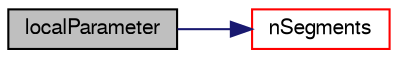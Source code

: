digraph "localParameter"
{
  bgcolor="transparent";
  edge [fontname="FreeSans",fontsize="10",labelfontname="FreeSans",labelfontsize="10"];
  node [fontname="FreeSans",fontsize="10",shape=record];
  rankdir="LR";
  Node14 [label="localParameter",height=0.2,width=0.4,color="black", fillcolor="grey75", style="filled", fontcolor="black"];
  Node14 -> Node15 [color="midnightblue",fontsize="10",style="solid",fontname="FreeSans"];
  Node15 [label="nSegments",height=0.2,width=0.4,color="red",URL="$a24750.html#a0025c34463a8898e2f0a506ad69fb7ea",tooltip="Return the number of line segments. "];
}
